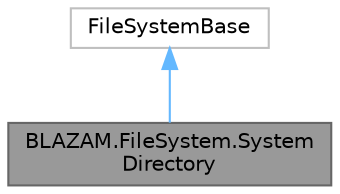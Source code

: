 digraph "BLAZAM.FileSystem.SystemDirectory"
{
 // LATEX_PDF_SIZE
  bgcolor="transparent";
  edge [fontname=Helvetica,fontsize=10,labelfontname=Helvetica,labelfontsize=10];
  node [fontname=Helvetica,fontsize=10,shape=box,height=0.2,width=0.4];
  Node1 [id="Node000001",label="BLAZAM.FileSystem.System\lDirectory",height=0.2,width=0.4,color="gray40", fillcolor="grey60", style="filled", fontcolor="black",tooltip=" "];
  Node2 -> Node1 [id="edge2_Node000001_Node000002",dir="back",color="steelblue1",style="solid",tooltip=" "];
  Node2 [id="Node000002",label="FileSystemBase",height=0.2,width=0.4,color="grey75", fillcolor="white", style="filled",URL="$class_b_l_a_z_a_m_1_1_file_system_1_1_file_system_base.html",tooltip=" "];
}
